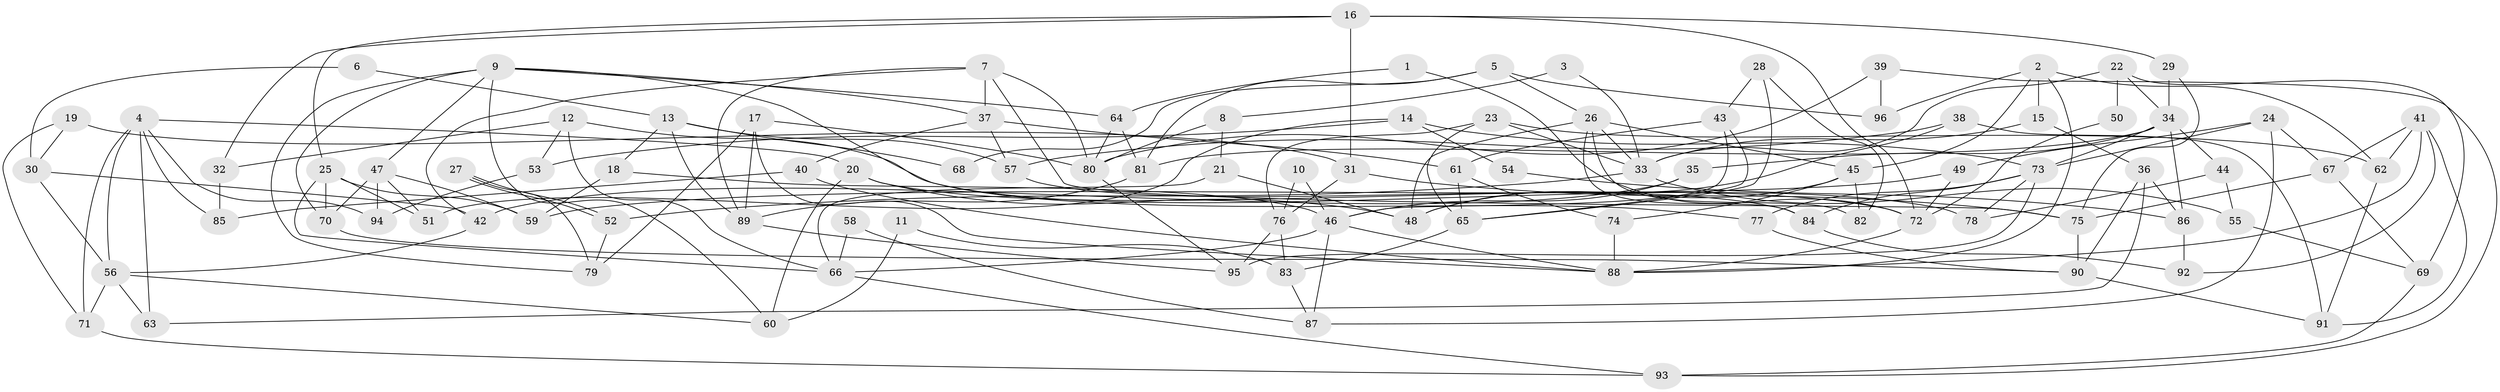 // Generated by graph-tools (version 1.1) at 2025/50/03/09/25 03:50:07]
// undirected, 96 vertices, 192 edges
graph export_dot {
graph [start="1"]
  node [color=gray90,style=filled];
  1;
  2;
  3;
  4;
  5;
  6;
  7;
  8;
  9;
  10;
  11;
  12;
  13;
  14;
  15;
  16;
  17;
  18;
  19;
  20;
  21;
  22;
  23;
  24;
  25;
  26;
  27;
  28;
  29;
  30;
  31;
  32;
  33;
  34;
  35;
  36;
  37;
  38;
  39;
  40;
  41;
  42;
  43;
  44;
  45;
  46;
  47;
  48;
  49;
  50;
  51;
  52;
  53;
  54;
  55;
  56;
  57;
  58;
  59;
  60;
  61;
  62;
  63;
  64;
  65;
  66;
  67;
  68;
  69;
  70;
  71;
  72;
  73;
  74;
  75;
  76;
  77;
  78;
  79;
  80;
  81;
  82;
  83;
  84;
  85;
  86;
  87;
  88;
  89;
  90;
  91;
  92;
  93;
  94;
  95;
  96;
  1 -- 64;
  1 -- 72;
  2 -- 88;
  2 -- 15;
  2 -- 45;
  2 -- 62;
  2 -- 96;
  3 -- 8;
  3 -- 33;
  4 -- 56;
  4 -- 20;
  4 -- 63;
  4 -- 71;
  4 -- 85;
  4 -- 94;
  5 -- 26;
  5 -- 81;
  5 -- 68;
  5 -- 96;
  6 -- 13;
  6 -- 30;
  7 -- 89;
  7 -- 75;
  7 -- 37;
  7 -- 42;
  7 -- 80;
  8 -- 21;
  8 -- 80;
  9 -- 37;
  9 -- 70;
  9 -- 47;
  9 -- 60;
  9 -- 64;
  9 -- 77;
  9 -- 79;
  10 -- 76;
  10 -- 46;
  11 -- 83;
  11 -- 60;
  12 -- 78;
  12 -- 66;
  12 -- 32;
  12 -- 53;
  13 -- 89;
  13 -- 57;
  13 -- 18;
  13 -- 68;
  14 -- 53;
  14 -- 51;
  14 -- 54;
  14 -- 73;
  15 -- 33;
  15 -- 36;
  16 -- 72;
  16 -- 25;
  16 -- 29;
  16 -- 31;
  16 -- 32;
  17 -- 88;
  17 -- 80;
  17 -- 79;
  17 -- 89;
  18 -- 46;
  18 -- 59;
  19 -- 31;
  19 -- 30;
  19 -- 71;
  20 -- 48;
  20 -- 72;
  20 -- 60;
  21 -- 66;
  21 -- 48;
  22 -- 33;
  22 -- 34;
  22 -- 50;
  22 -- 69;
  23 -- 33;
  23 -- 76;
  23 -- 62;
  23 -- 65;
  24 -- 73;
  24 -- 67;
  24 -- 49;
  24 -- 87;
  25 -- 66;
  25 -- 70;
  25 -- 51;
  25 -- 59;
  26 -- 84;
  26 -- 45;
  26 -- 33;
  26 -- 48;
  26 -- 82;
  27 -- 52;
  27 -- 52;
  27 -- 79;
  28 -- 43;
  28 -- 82;
  28 -- 65;
  29 -- 75;
  29 -- 34;
  30 -- 42;
  30 -- 56;
  31 -- 76;
  31 -- 75;
  32 -- 85;
  33 -- 52;
  33 -- 55;
  34 -- 73;
  34 -- 35;
  34 -- 44;
  34 -- 81;
  34 -- 86;
  35 -- 42;
  35 -- 46;
  36 -- 90;
  36 -- 63;
  36 -- 86;
  37 -- 40;
  37 -- 57;
  37 -- 61;
  38 -- 48;
  38 -- 57;
  38 -- 91;
  39 -- 96;
  39 -- 93;
  39 -- 80;
  40 -- 88;
  40 -- 85;
  41 -- 91;
  41 -- 62;
  41 -- 67;
  41 -- 88;
  41 -- 92;
  42 -- 56;
  43 -- 61;
  43 -- 65;
  43 -- 46;
  44 -- 55;
  44 -- 78;
  45 -- 74;
  45 -- 48;
  45 -- 82;
  46 -- 66;
  46 -- 87;
  46 -- 88;
  47 -- 59;
  47 -- 51;
  47 -- 70;
  47 -- 94;
  49 -- 59;
  49 -- 72;
  50 -- 72;
  52 -- 79;
  53 -- 94;
  54 -- 86;
  55 -- 69;
  56 -- 60;
  56 -- 71;
  56 -- 63;
  57 -- 84;
  58 -- 66;
  58 -- 87;
  61 -- 65;
  61 -- 74;
  62 -- 91;
  64 -- 80;
  64 -- 81;
  65 -- 83;
  66 -- 93;
  67 -- 75;
  67 -- 69;
  69 -- 93;
  70 -- 90;
  71 -- 93;
  72 -- 88;
  73 -- 95;
  73 -- 77;
  73 -- 78;
  73 -- 84;
  74 -- 88;
  75 -- 90;
  76 -- 95;
  76 -- 83;
  77 -- 90;
  80 -- 95;
  81 -- 89;
  83 -- 87;
  84 -- 92;
  86 -- 92;
  89 -- 95;
  90 -- 91;
}
